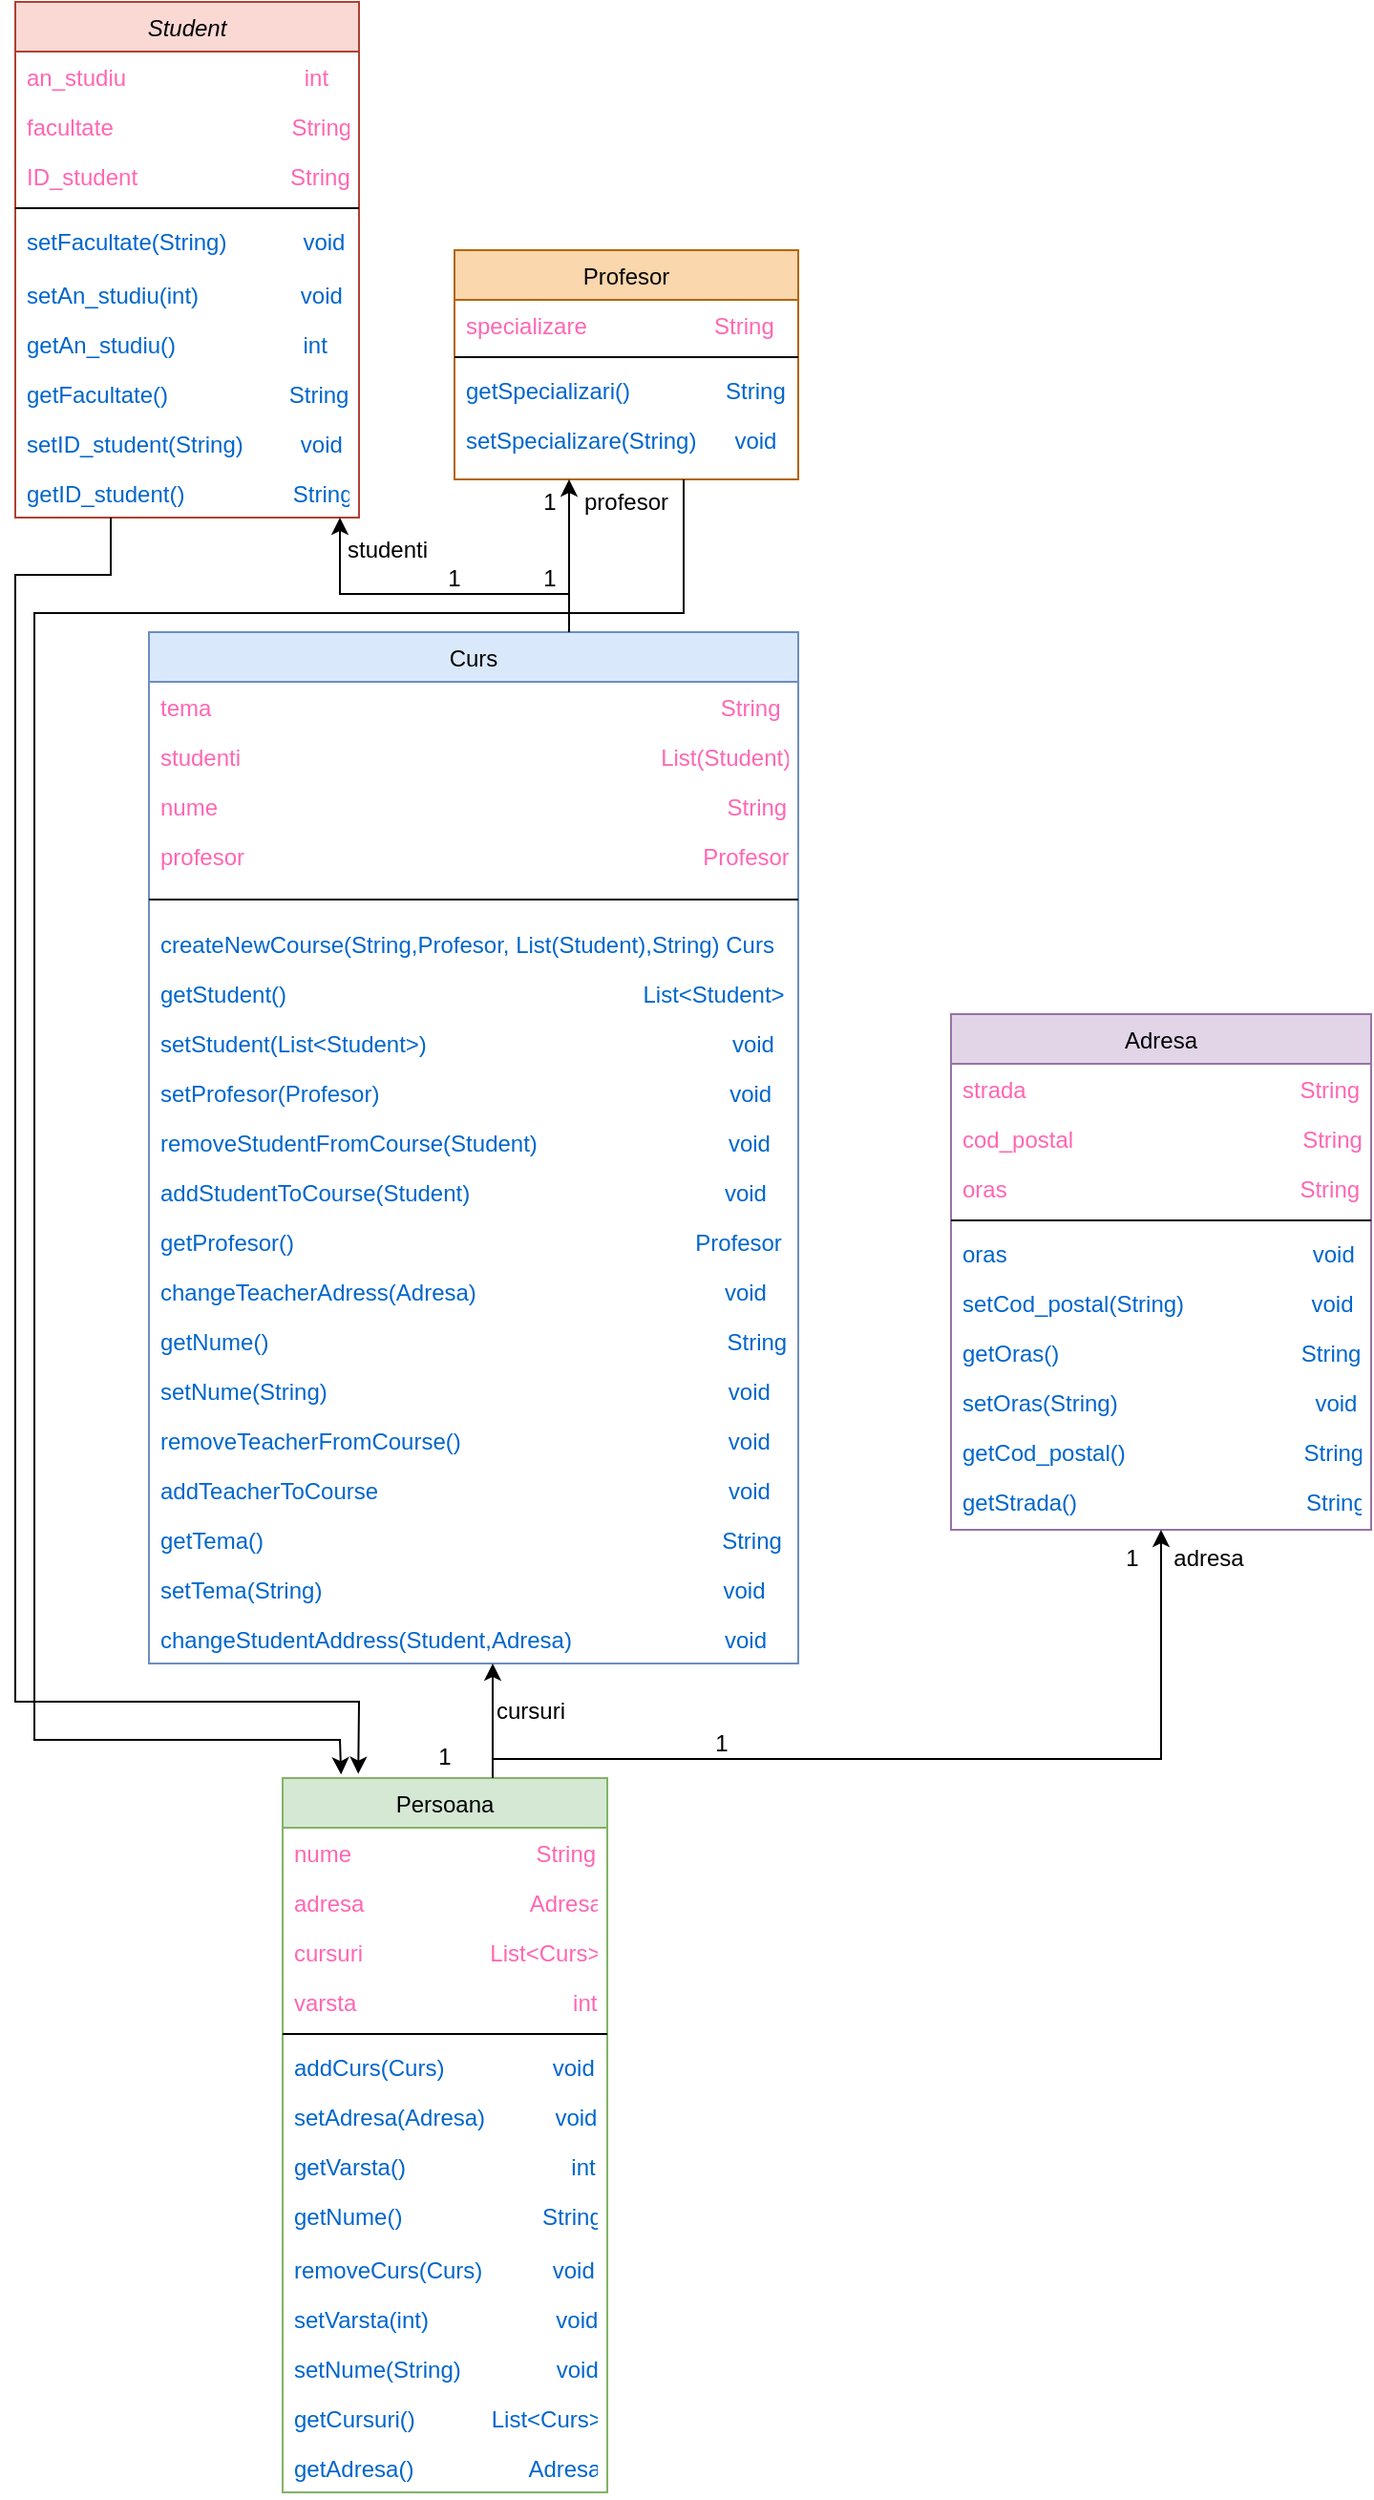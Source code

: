<mxfile version="24.2.0" type="device">
  <diagram id="C5RBs43oDa-KdzZeNtuy" name="Page-1">
    <mxGraphModel dx="1105" dy="687" grid="1" gridSize="10" guides="1" tooltips="1" connect="1" arrows="1" fold="1" page="1" pageScale="1" pageWidth="800" pageHeight="1500" math="1" shadow="0">
      <root>
        <mxCell id="WIyWlLk6GJQsqaUBKTNV-0" />
        <mxCell id="WIyWlLk6GJQsqaUBKTNV-1" parent="WIyWlLk6GJQsqaUBKTNV-0" />
        <mxCell id="zkfFHV4jXpPFQw0GAbJ--0" value="Student" style="swimlane;fontStyle=2;align=center;verticalAlign=top;childLayout=stackLayout;horizontal=1;startSize=26;horizontalStack=0;resizeParent=1;resizeLast=0;collapsible=1;marginBottom=0;rounded=0;shadow=0;strokeWidth=1;labelBackgroundColor=none;fillColor=#fad9d5;strokeColor=#ae4132;" parent="WIyWlLk6GJQsqaUBKTNV-1" vertex="1">
          <mxGeometry x="40" y="150" width="180" height="270" as="geometry">
            <mxRectangle x="230" y="140" width="160" height="26" as="alternateBounds" />
          </mxGeometry>
        </mxCell>
        <mxCell id="zkfFHV4jXpPFQw0GAbJ--1" value="an_studiu                            int" style="text;align=left;verticalAlign=top;spacingLeft=4;spacingRight=4;overflow=hidden;rotatable=0;points=[[0,0.5],[1,0.5]];portConstraint=eastwest;fontColor=#FF66B3;" parent="zkfFHV4jXpPFQw0GAbJ--0" vertex="1">
          <mxGeometry y="26" width="180" height="26" as="geometry" />
        </mxCell>
        <mxCell id="zkfFHV4jXpPFQw0GAbJ--2" value="facultate                            String" style="text;align=left;verticalAlign=top;spacingLeft=4;spacingRight=4;overflow=hidden;rotatable=0;points=[[0,0.5],[1,0.5]];portConstraint=eastwest;rounded=0;shadow=0;html=0;fontColor=#FF66B3;" parent="zkfFHV4jXpPFQw0GAbJ--0" vertex="1">
          <mxGeometry y="52" width="180" height="26" as="geometry" />
        </mxCell>
        <mxCell id="zkfFHV4jXpPFQw0GAbJ--3" value="ID_student                        String" style="text;align=left;verticalAlign=top;spacingLeft=4;spacingRight=4;overflow=hidden;rotatable=0;points=[[0,0.5],[1,0.5]];portConstraint=eastwest;rounded=0;shadow=0;html=0;fontColor=#FF66B3;" parent="zkfFHV4jXpPFQw0GAbJ--0" vertex="1">
          <mxGeometry y="78" width="180" height="26" as="geometry" />
        </mxCell>
        <mxCell id="zkfFHV4jXpPFQw0GAbJ--4" value="" style="line;html=1;strokeWidth=1;align=left;verticalAlign=middle;spacingTop=-1;spacingLeft=3;spacingRight=3;rotatable=0;labelPosition=right;points=[];portConstraint=eastwest;" parent="zkfFHV4jXpPFQw0GAbJ--0" vertex="1">
          <mxGeometry y="104" width="180" height="8" as="geometry" />
        </mxCell>
        <mxCell id="zkfFHV4jXpPFQw0GAbJ--5" value="setFacultate(String)            void" style="text;align=left;verticalAlign=top;spacingLeft=4;spacingRight=4;overflow=hidden;rotatable=0;points=[[0,0.5],[1,0.5]];portConstraint=eastwest;fontColor=#0066CC;" parent="zkfFHV4jXpPFQw0GAbJ--0" vertex="1">
          <mxGeometry y="112" width="180" height="28" as="geometry" />
        </mxCell>
        <mxCell id="-ZwwEvOTVMJ-ZXNq6wpt-0" value="setAn_studiu(int)                void" style="text;align=left;verticalAlign=top;spacingLeft=4;spacingRight=4;overflow=hidden;rotatable=0;points=[[0,0.5],[1,0.5]];portConstraint=eastwest;fontColor=#0066CC;" vertex="1" parent="zkfFHV4jXpPFQw0GAbJ--0">
          <mxGeometry y="140" width="180" height="26" as="geometry" />
        </mxCell>
        <mxCell id="-ZwwEvOTVMJ-ZXNq6wpt-1" value="getAn_studiu()                    int" style="text;align=left;verticalAlign=top;spacingLeft=4;spacingRight=4;overflow=hidden;rotatable=0;points=[[0,0.5],[1,0.5]];portConstraint=eastwest;fontColor=#0066CC;" vertex="1" parent="zkfFHV4jXpPFQw0GAbJ--0">
          <mxGeometry y="166" width="180" height="26" as="geometry" />
        </mxCell>
        <mxCell id="-ZwwEvOTVMJ-ZXNq6wpt-2" value="getFacultate()                   String" style="text;align=left;verticalAlign=top;spacingLeft=4;spacingRight=4;overflow=hidden;rotatable=0;points=[[0,0.5],[1,0.5]];portConstraint=eastwest;fontColor=#0066CC;" vertex="1" parent="zkfFHV4jXpPFQw0GAbJ--0">
          <mxGeometry y="192" width="180" height="26" as="geometry" />
        </mxCell>
        <mxCell id="-ZwwEvOTVMJ-ZXNq6wpt-3" value="setID_student(String)         void" style="text;align=left;verticalAlign=top;spacingLeft=4;spacingRight=4;overflow=hidden;rotatable=0;points=[[0,0.5],[1,0.5]];portConstraint=eastwest;fontColor=#0066CC;" vertex="1" parent="zkfFHV4jXpPFQw0GAbJ--0">
          <mxGeometry y="218" width="180" height="26" as="geometry" />
        </mxCell>
        <mxCell id="-ZwwEvOTVMJ-ZXNq6wpt-4" value="getID_student()                 String" style="text;align=left;verticalAlign=top;spacingLeft=4;spacingRight=4;overflow=hidden;rotatable=0;points=[[0,0.5],[1,0.5]];portConstraint=eastwest;fontColor=#0066CC;" vertex="1" parent="zkfFHV4jXpPFQw0GAbJ--0">
          <mxGeometry y="244" width="180" height="26" as="geometry" />
        </mxCell>
        <mxCell id="zkfFHV4jXpPFQw0GAbJ--6" value="Curs" style="swimlane;fontStyle=0;align=center;verticalAlign=top;childLayout=stackLayout;horizontal=1;startSize=26;horizontalStack=0;resizeParent=1;resizeLast=0;collapsible=1;marginBottom=0;rounded=0;shadow=0;strokeWidth=1;fillColor=#dae8fc;strokeColor=#6c8ebf;" parent="WIyWlLk6GJQsqaUBKTNV-1" vertex="1">
          <mxGeometry x="110" y="480" width="340" height="540" as="geometry">
            <mxRectangle x="130" y="380" width="160" height="26" as="alternateBounds" />
          </mxGeometry>
        </mxCell>
        <mxCell id="zkfFHV4jXpPFQw0GAbJ--7" value="tema                                                                                String" style="text;align=left;verticalAlign=top;spacingLeft=4;spacingRight=4;overflow=hidden;rotatable=0;points=[[0,0.5],[1,0.5]];portConstraint=eastwest;fontColor=#FF66B3;" parent="zkfFHV4jXpPFQw0GAbJ--6" vertex="1">
          <mxGeometry y="26" width="340" height="26" as="geometry" />
        </mxCell>
        <mxCell id="zkfFHV4jXpPFQw0GAbJ--8" value="studenti                                                                  List(Student)" style="text;align=left;verticalAlign=top;spacingLeft=4;spacingRight=4;overflow=hidden;rotatable=0;points=[[0,0.5],[1,0.5]];portConstraint=eastwest;rounded=0;shadow=0;html=0;fontColor=#FF66B3;" parent="zkfFHV4jXpPFQw0GAbJ--6" vertex="1">
          <mxGeometry y="52" width="340" height="26" as="geometry" />
        </mxCell>
        <mxCell id="-ZwwEvOTVMJ-ZXNq6wpt-13" value="nume                                                                                String" style="text;align=left;verticalAlign=top;spacingLeft=4;spacingRight=4;overflow=hidden;rotatable=0;points=[[0,0.5],[1,0.5]];portConstraint=eastwest;rounded=0;shadow=0;html=0;fontColor=#FF66B3;" vertex="1" parent="zkfFHV4jXpPFQw0GAbJ--6">
          <mxGeometry y="78" width="340" height="26" as="geometry" />
        </mxCell>
        <mxCell id="-ZwwEvOTVMJ-ZXNq6wpt-14" value="profesor                                                                        Profesor" style="text;align=left;verticalAlign=top;spacingLeft=4;spacingRight=4;overflow=hidden;rotatable=0;points=[[0,0.5],[1,0.5]];portConstraint=eastwest;rounded=0;shadow=0;html=0;fontColor=#FF66B3;" vertex="1" parent="zkfFHV4jXpPFQw0GAbJ--6">
          <mxGeometry y="104" width="340" height="26" as="geometry" />
        </mxCell>
        <mxCell id="zkfFHV4jXpPFQw0GAbJ--9" value="" style="line;html=1;strokeWidth=1;align=left;verticalAlign=middle;spacingTop=-1;spacingLeft=3;spacingRight=3;rotatable=0;labelPosition=right;points=[];portConstraint=eastwest;" parent="zkfFHV4jXpPFQw0GAbJ--6" vertex="1">
          <mxGeometry y="130" width="340" height="20" as="geometry" />
        </mxCell>
        <mxCell id="-ZwwEvOTVMJ-ZXNq6wpt-15" value="createNewCourse(String,Profesor, List(Student),String) Curs" style="text;align=left;verticalAlign=top;spacingLeft=4;spacingRight=4;overflow=hidden;rotatable=0;points=[[0,0.5],[1,0.5]];portConstraint=eastwest;rounded=0;shadow=0;html=0;fontColor=#0066CC;" vertex="1" parent="zkfFHV4jXpPFQw0GAbJ--6">
          <mxGeometry y="150" width="340" height="26" as="geometry" />
        </mxCell>
        <mxCell id="-ZwwEvOTVMJ-ZXNq6wpt-17" value="getStudent()                                                        List&lt;Student&gt;" style="text;align=left;verticalAlign=top;spacingLeft=4;spacingRight=4;overflow=hidden;rotatable=0;points=[[0,0.5],[1,0.5]];portConstraint=eastwest;rounded=0;shadow=0;html=0;fontColor=#0066CC;" vertex="1" parent="zkfFHV4jXpPFQw0GAbJ--6">
          <mxGeometry y="176" width="340" height="26" as="geometry" />
        </mxCell>
        <mxCell id="-ZwwEvOTVMJ-ZXNq6wpt-18" value="setStudent(List&lt;Student&gt;)                                                void" style="text;align=left;verticalAlign=top;spacingLeft=4;spacingRight=4;overflow=hidden;rotatable=0;points=[[0,0.5],[1,0.5]];portConstraint=eastwest;rounded=0;shadow=0;html=0;fontColor=#0066CC;" vertex="1" parent="zkfFHV4jXpPFQw0GAbJ--6">
          <mxGeometry y="202" width="340" height="26" as="geometry" />
        </mxCell>
        <mxCell id="-ZwwEvOTVMJ-ZXNq6wpt-19" value="setProfesor(Profesor)                                                       void" style="text;align=left;verticalAlign=top;spacingLeft=4;spacingRight=4;overflow=hidden;rotatable=0;points=[[0,0.5],[1,0.5]];portConstraint=eastwest;rounded=0;shadow=0;html=0;fontColor=#0066CC;" vertex="1" parent="zkfFHV4jXpPFQw0GAbJ--6">
          <mxGeometry y="228" width="340" height="26" as="geometry" />
        </mxCell>
        <mxCell id="-ZwwEvOTVMJ-ZXNq6wpt-20" value="removeStudentFromCourse(Student)                              void" style="text;align=left;verticalAlign=top;spacingLeft=4;spacingRight=4;overflow=hidden;rotatable=0;points=[[0,0.5],[1,0.5]];portConstraint=eastwest;rounded=0;shadow=0;html=0;fontColor=#0066CC;" vertex="1" parent="zkfFHV4jXpPFQw0GAbJ--6">
          <mxGeometry y="254" width="340" height="26" as="geometry" />
        </mxCell>
        <mxCell id="-ZwwEvOTVMJ-ZXNq6wpt-21" value="addStudentToCourse(Student)                                        void" style="text;align=left;verticalAlign=top;spacingLeft=4;spacingRight=4;overflow=hidden;rotatable=0;points=[[0,0.5],[1,0.5]];portConstraint=eastwest;rounded=0;shadow=0;html=0;fontColor=#0066CC;" vertex="1" parent="zkfFHV4jXpPFQw0GAbJ--6">
          <mxGeometry y="280" width="340" height="26" as="geometry" />
        </mxCell>
        <mxCell id="-ZwwEvOTVMJ-ZXNq6wpt-22" value="getProfesor()                                                               Profesor" style="text;align=left;verticalAlign=top;spacingLeft=4;spacingRight=4;overflow=hidden;rotatable=0;points=[[0,0.5],[1,0.5]];portConstraint=eastwest;rounded=0;shadow=0;html=0;fontColor=#0066CC;" vertex="1" parent="zkfFHV4jXpPFQw0GAbJ--6">
          <mxGeometry y="306" width="340" height="26" as="geometry" />
        </mxCell>
        <mxCell id="-ZwwEvOTVMJ-ZXNq6wpt-23" value="changeTeacherAdress(Adresa)                                       void" style="text;align=left;verticalAlign=top;spacingLeft=4;spacingRight=4;overflow=hidden;rotatable=0;points=[[0,0.5],[1,0.5]];portConstraint=eastwest;rounded=0;shadow=0;html=0;fontColor=#0066CC;" vertex="1" parent="zkfFHV4jXpPFQw0GAbJ--6">
          <mxGeometry y="332" width="340" height="26" as="geometry" />
        </mxCell>
        <mxCell id="-ZwwEvOTVMJ-ZXNq6wpt-24" value="getNume()                                                                        String" style="text;align=left;verticalAlign=top;spacingLeft=4;spacingRight=4;overflow=hidden;rotatable=0;points=[[0,0.5],[1,0.5]];portConstraint=eastwest;rounded=0;shadow=0;html=0;fontColor=#0066CC;" vertex="1" parent="zkfFHV4jXpPFQw0GAbJ--6">
          <mxGeometry y="358" width="340" height="26" as="geometry" />
        </mxCell>
        <mxCell id="-ZwwEvOTVMJ-ZXNq6wpt-25" value="setNume(String)                                                               void" style="text;align=left;verticalAlign=top;spacingLeft=4;spacingRight=4;overflow=hidden;rotatable=0;points=[[0,0.5],[1,0.5]];portConstraint=eastwest;rounded=0;shadow=0;html=0;fontColor=#0066CC;" vertex="1" parent="zkfFHV4jXpPFQw0GAbJ--6">
          <mxGeometry y="384" width="340" height="26" as="geometry" />
        </mxCell>
        <mxCell id="-ZwwEvOTVMJ-ZXNq6wpt-26" value="removeTeacherFromCourse()                                          void" style="text;align=left;verticalAlign=top;spacingLeft=4;spacingRight=4;overflow=hidden;rotatable=0;points=[[0,0.5],[1,0.5]];portConstraint=eastwest;rounded=0;shadow=0;html=0;fontColor=#0066CC;" vertex="1" parent="zkfFHV4jXpPFQw0GAbJ--6">
          <mxGeometry y="410" width="340" height="26" as="geometry" />
        </mxCell>
        <mxCell id="-ZwwEvOTVMJ-ZXNq6wpt-27" value="addTeacherToCourse                                                       void" style="text;align=left;verticalAlign=top;spacingLeft=4;spacingRight=4;overflow=hidden;rotatable=0;points=[[0,0.5],[1,0.5]];portConstraint=eastwest;rounded=0;shadow=0;html=0;fontColor=#0066CC;" vertex="1" parent="zkfFHV4jXpPFQw0GAbJ--6">
          <mxGeometry y="436" width="340" height="26" as="geometry" />
        </mxCell>
        <mxCell id="-ZwwEvOTVMJ-ZXNq6wpt-28" value="getTema()                                                                        String" style="text;align=left;verticalAlign=top;spacingLeft=4;spacingRight=4;overflow=hidden;rotatable=0;points=[[0,0.5],[1,0.5]];portConstraint=eastwest;rounded=0;shadow=0;html=0;fontColor=#0066CC;" vertex="1" parent="zkfFHV4jXpPFQw0GAbJ--6">
          <mxGeometry y="462" width="340" height="26" as="geometry" />
        </mxCell>
        <mxCell id="-ZwwEvOTVMJ-ZXNq6wpt-29" value="setTema(String)                                                               void" style="text;align=left;verticalAlign=top;spacingLeft=4;spacingRight=4;overflow=hidden;rotatable=0;points=[[0,0.5],[1,0.5]];portConstraint=eastwest;rounded=0;shadow=0;html=0;fontColor=#0066CC;" vertex="1" parent="zkfFHV4jXpPFQw0GAbJ--6">
          <mxGeometry y="488" width="340" height="26" as="geometry" />
        </mxCell>
        <mxCell id="-ZwwEvOTVMJ-ZXNq6wpt-30" value="changeStudentAddress(Student,Adresa)                        void" style="text;align=left;verticalAlign=top;spacingLeft=4;spacingRight=4;overflow=hidden;rotatable=0;points=[[0,0.5],[1,0.5]];portConstraint=eastwest;rounded=0;shadow=0;html=0;fontColor=#0066CC;" vertex="1" parent="zkfFHV4jXpPFQw0GAbJ--6">
          <mxGeometry y="514" width="340" height="26" as="geometry" />
        </mxCell>
        <mxCell id="zkfFHV4jXpPFQw0GAbJ--13" value="Adresa" style="swimlane;fontStyle=0;align=center;verticalAlign=top;childLayout=stackLayout;horizontal=1;startSize=26;horizontalStack=0;resizeParent=1;resizeLast=0;collapsible=1;marginBottom=0;rounded=0;shadow=0;strokeWidth=1;fillColor=#e1d5e7;strokeColor=#9673a6;" parent="WIyWlLk6GJQsqaUBKTNV-1" vertex="1">
          <mxGeometry x="530" y="680" width="220" height="270" as="geometry">
            <mxRectangle x="340" y="380" width="170" height="26" as="alternateBounds" />
          </mxGeometry>
        </mxCell>
        <mxCell id="zkfFHV4jXpPFQw0GAbJ--14" value="strada                                           String&#xa;                                &#xa;" style="text;align=left;verticalAlign=top;spacingLeft=4;spacingRight=4;overflow=hidden;rotatable=0;points=[[0,0.5],[1,0.5]];portConstraint=eastwest;fontColor=#FF66B3;" parent="zkfFHV4jXpPFQw0GAbJ--13" vertex="1">
          <mxGeometry y="26" width="220" height="26" as="geometry" />
        </mxCell>
        <mxCell id="-ZwwEvOTVMJ-ZXNq6wpt-32" value="cod_postal                                    String" style="text;align=left;verticalAlign=top;spacingLeft=4;spacingRight=4;overflow=hidden;rotatable=0;points=[[0,0.5],[1,0.5]];portConstraint=eastwest;fontColor=#FF66B3;" vertex="1" parent="zkfFHV4jXpPFQw0GAbJ--13">
          <mxGeometry y="52" width="220" height="26" as="geometry" />
        </mxCell>
        <mxCell id="-ZwwEvOTVMJ-ZXNq6wpt-33" value="oras                                              String" style="text;align=left;verticalAlign=top;spacingLeft=4;spacingRight=4;overflow=hidden;rotatable=0;points=[[0,0.5],[1,0.5]];portConstraint=eastwest;fontColor=#FF66B3;" vertex="1" parent="zkfFHV4jXpPFQw0GAbJ--13">
          <mxGeometry y="78" width="220" height="26" as="geometry" />
        </mxCell>
        <mxCell id="zkfFHV4jXpPFQw0GAbJ--15" value="" style="line;html=1;strokeWidth=1;align=left;verticalAlign=middle;spacingTop=-1;spacingLeft=3;spacingRight=3;rotatable=0;labelPosition=right;points=[];portConstraint=eastwest;" parent="zkfFHV4jXpPFQw0GAbJ--13" vertex="1">
          <mxGeometry y="104" width="220" height="8" as="geometry" />
        </mxCell>
        <mxCell id="-ZwwEvOTVMJ-ZXNq6wpt-34" value="oras                                                void" style="text;align=left;verticalAlign=top;spacingLeft=4;spacingRight=4;overflow=hidden;rotatable=0;points=[[0,0.5],[1,0.5]];portConstraint=eastwest;fontColor=#0066CC;" vertex="1" parent="zkfFHV4jXpPFQw0GAbJ--13">
          <mxGeometry y="112" width="220" height="26" as="geometry" />
        </mxCell>
        <mxCell id="-ZwwEvOTVMJ-ZXNq6wpt-35" value="setCod_postal(String)                    void" style="text;align=left;verticalAlign=top;spacingLeft=4;spacingRight=4;overflow=hidden;rotatable=0;points=[[0,0.5],[1,0.5]];portConstraint=eastwest;fontColor=#0066CC;" vertex="1" parent="zkfFHV4jXpPFQw0GAbJ--13">
          <mxGeometry y="138" width="220" height="26" as="geometry" />
        </mxCell>
        <mxCell id="-ZwwEvOTVMJ-ZXNq6wpt-36" value="getOras()                                      String" style="text;align=left;verticalAlign=top;spacingLeft=4;spacingRight=4;overflow=hidden;rotatable=0;points=[[0,0.5],[1,0.5]];portConstraint=eastwest;fontColor=#0066CC;" vertex="1" parent="zkfFHV4jXpPFQw0GAbJ--13">
          <mxGeometry y="164" width="220" height="26" as="geometry" />
        </mxCell>
        <mxCell id="-ZwwEvOTVMJ-ZXNq6wpt-37" value="setOras(String)                               void" style="text;align=left;verticalAlign=top;spacingLeft=4;spacingRight=4;overflow=hidden;rotatable=0;points=[[0,0.5],[1,0.5]];portConstraint=eastwest;fontColor=#0066CC;" vertex="1" parent="zkfFHV4jXpPFQw0GAbJ--13">
          <mxGeometry y="190" width="220" height="26" as="geometry" />
        </mxCell>
        <mxCell id="-ZwwEvOTVMJ-ZXNq6wpt-38" value="getCod_postal()                            String" style="text;align=left;verticalAlign=top;spacingLeft=4;spacingRight=4;overflow=hidden;rotatable=0;points=[[0,0.5],[1,0.5]];portConstraint=eastwest;fontColor=#0066CC;" vertex="1" parent="zkfFHV4jXpPFQw0GAbJ--13">
          <mxGeometry y="216" width="220" height="26" as="geometry" />
        </mxCell>
        <mxCell id="-ZwwEvOTVMJ-ZXNq6wpt-39" value="getStrada()                                    String" style="text;align=left;verticalAlign=top;spacingLeft=4;spacingRight=4;overflow=hidden;rotatable=0;points=[[0,0.5],[1,0.5]];portConstraint=eastwest;fontColor=#0066CC;" vertex="1" parent="zkfFHV4jXpPFQw0GAbJ--13">
          <mxGeometry y="242" width="220" height="26" as="geometry" />
        </mxCell>
        <mxCell id="zkfFHV4jXpPFQw0GAbJ--17" value="Profesor" style="swimlane;fontStyle=0;align=center;verticalAlign=top;childLayout=stackLayout;horizontal=1;startSize=26;horizontalStack=0;resizeParent=1;resizeLast=0;collapsible=1;marginBottom=0;rounded=0;shadow=0;strokeWidth=1;fillColor=#fad7ac;strokeColor=#b46504;" parent="WIyWlLk6GJQsqaUBKTNV-1" vertex="1">
          <mxGeometry x="270" y="280" width="180" height="120" as="geometry">
            <mxRectangle x="550" y="140" width="160" height="26" as="alternateBounds" />
          </mxGeometry>
        </mxCell>
        <mxCell id="zkfFHV4jXpPFQw0GAbJ--18" value="specializare                    String" style="text;align=left;verticalAlign=top;spacingLeft=4;spacingRight=4;overflow=hidden;rotatable=0;points=[[0,0.5],[1,0.5]];portConstraint=eastwest;fontColor=#FF66B3;" parent="zkfFHV4jXpPFQw0GAbJ--17" vertex="1">
          <mxGeometry y="26" width="180" height="26" as="geometry" />
        </mxCell>
        <mxCell id="zkfFHV4jXpPFQw0GAbJ--23" value="" style="line;html=1;strokeWidth=1;align=left;verticalAlign=middle;spacingTop=-1;spacingLeft=3;spacingRight=3;rotatable=0;labelPosition=right;points=[];portConstraint=eastwest;" parent="zkfFHV4jXpPFQw0GAbJ--17" vertex="1">
          <mxGeometry y="52" width="180" height="8" as="geometry" />
        </mxCell>
        <mxCell id="zkfFHV4jXpPFQw0GAbJ--24" value="getSpecializari()               String" style="text;align=left;verticalAlign=top;spacingLeft=4;spacingRight=4;overflow=hidden;rotatable=0;points=[[0,0.5],[1,0.5]];portConstraint=eastwest;fontColor=#0066CC;" parent="zkfFHV4jXpPFQw0GAbJ--17" vertex="1">
          <mxGeometry y="60" width="180" height="26" as="geometry" />
        </mxCell>
        <mxCell id="zkfFHV4jXpPFQw0GAbJ--25" value="setSpecializare(String)      void" style="text;align=left;verticalAlign=top;spacingLeft=4;spacingRight=4;overflow=hidden;rotatable=0;points=[[0,0.5],[1,0.5]];portConstraint=eastwest;fontColor=#0066CC;" parent="zkfFHV4jXpPFQw0GAbJ--17" vertex="1">
          <mxGeometry y="86" width="180" height="26" as="geometry" />
        </mxCell>
        <mxCell id="-ZwwEvOTVMJ-ZXNq6wpt-40" value="Persoana" style="swimlane;fontStyle=0;align=center;verticalAlign=top;childLayout=stackLayout;horizontal=1;startSize=26;horizontalStack=0;resizeParent=1;resizeLast=0;collapsible=1;marginBottom=0;rounded=0;shadow=0;strokeWidth=1;fillColor=#d5e8d4;strokeColor=#82b366;" vertex="1" parent="WIyWlLk6GJQsqaUBKTNV-1">
          <mxGeometry x="180" y="1080" width="170" height="374" as="geometry">
            <mxRectangle x="550" y="140" width="160" height="26" as="alternateBounds" />
          </mxGeometry>
        </mxCell>
        <mxCell id="-ZwwEvOTVMJ-ZXNq6wpt-41" value="nume                             String" style="text;align=left;verticalAlign=top;spacingLeft=4;spacingRight=4;overflow=hidden;rotatable=0;points=[[0,0.5],[1,0.5]];portConstraint=eastwest;fontColor=#FF66B3;" vertex="1" parent="-ZwwEvOTVMJ-ZXNq6wpt-40">
          <mxGeometry y="26" width="170" height="26" as="geometry" />
        </mxCell>
        <mxCell id="-ZwwEvOTVMJ-ZXNq6wpt-43" value="adresa                          Adresa" style="text;align=left;verticalAlign=top;spacingLeft=4;spacingRight=4;overflow=hidden;rotatable=0;points=[[0,0.5],[1,0.5]];portConstraint=eastwest;fontColor=#FF66B3;" vertex="1" parent="-ZwwEvOTVMJ-ZXNq6wpt-40">
          <mxGeometry y="52" width="170" height="26" as="geometry" />
        </mxCell>
        <mxCell id="-ZwwEvOTVMJ-ZXNq6wpt-44" value="cursuri                    List&lt;Curs&gt;" style="text;align=left;verticalAlign=top;spacingLeft=4;spacingRight=4;overflow=hidden;rotatable=0;points=[[0,0.5],[1,0.5]];portConstraint=eastwest;fontColor=#FF66B3;" vertex="1" parent="-ZwwEvOTVMJ-ZXNq6wpt-40">
          <mxGeometry y="78" width="170" height="26" as="geometry" />
        </mxCell>
        <mxCell id="-ZwwEvOTVMJ-ZXNq6wpt-45" value="varsta                                  int" style="text;align=left;verticalAlign=top;spacingLeft=4;spacingRight=4;overflow=hidden;rotatable=0;points=[[0,0.5],[1,0.5]];portConstraint=eastwest;fontColor=#FF66B3;" vertex="1" parent="-ZwwEvOTVMJ-ZXNq6wpt-40">
          <mxGeometry y="104" width="170" height="26" as="geometry" />
        </mxCell>
        <mxCell id="-ZwwEvOTVMJ-ZXNq6wpt-42" value="" style="line;html=1;strokeWidth=1;align=left;verticalAlign=middle;spacingTop=-1;spacingLeft=3;spacingRight=3;rotatable=0;labelPosition=right;points=[];portConstraint=eastwest;" vertex="1" parent="-ZwwEvOTVMJ-ZXNq6wpt-40">
          <mxGeometry y="130" width="170" height="8" as="geometry" />
        </mxCell>
        <mxCell id="-ZwwEvOTVMJ-ZXNq6wpt-46" value="addCurs(Curs)                 void" style="text;align=left;verticalAlign=top;spacingLeft=4;spacingRight=4;overflow=hidden;rotatable=0;points=[[0,0.5],[1,0.5]];portConstraint=eastwest;fontColor=#0066CC;" vertex="1" parent="-ZwwEvOTVMJ-ZXNq6wpt-40">
          <mxGeometry y="138" width="170" height="26" as="geometry" />
        </mxCell>
        <mxCell id="-ZwwEvOTVMJ-ZXNq6wpt-47" value="setAdresa(Adresa)           void" style="text;align=left;verticalAlign=top;spacingLeft=4;spacingRight=4;overflow=hidden;rotatable=0;points=[[0,0.5],[1,0.5]];portConstraint=eastwest;fontColor=#0066CC;" vertex="1" parent="-ZwwEvOTVMJ-ZXNq6wpt-40">
          <mxGeometry y="164" width="170" height="26" as="geometry" />
        </mxCell>
        <mxCell id="-ZwwEvOTVMJ-ZXNq6wpt-48" value="getVarsta()                          int" style="text;align=left;verticalAlign=top;spacingLeft=4;spacingRight=4;overflow=hidden;rotatable=0;points=[[0,0.5],[1,0.5]];portConstraint=eastwest;fontColor=#0066CC;" vertex="1" parent="-ZwwEvOTVMJ-ZXNq6wpt-40">
          <mxGeometry y="190" width="170" height="26" as="geometry" />
        </mxCell>
        <mxCell id="-ZwwEvOTVMJ-ZXNq6wpt-49" value="getNume()                      String" style="text;align=left;verticalAlign=top;spacingLeft=4;spacingRight=4;overflow=hidden;rotatable=0;points=[[0,0.5],[1,0.5]];portConstraint=eastwest;fontColor=#0066CC;" vertex="1" parent="-ZwwEvOTVMJ-ZXNq6wpt-40">
          <mxGeometry y="216" width="170" height="28" as="geometry" />
        </mxCell>
        <mxCell id="-ZwwEvOTVMJ-ZXNq6wpt-51" value="removeCurs(Curs)           void" style="text;align=left;verticalAlign=top;spacingLeft=4;spacingRight=4;overflow=hidden;rotatable=0;points=[[0,0.5],[1,0.5]];portConstraint=eastwest;fontColor=#0066CC;" vertex="1" parent="-ZwwEvOTVMJ-ZXNq6wpt-40">
          <mxGeometry y="244" width="170" height="26" as="geometry" />
        </mxCell>
        <mxCell id="-ZwwEvOTVMJ-ZXNq6wpt-53" value="setVarsta(int)                    void" style="text;align=left;verticalAlign=top;spacingLeft=4;spacingRight=4;overflow=hidden;rotatable=0;points=[[0,0.5],[1,0.5]];portConstraint=eastwest;fontColor=#0066CC;" vertex="1" parent="-ZwwEvOTVMJ-ZXNq6wpt-40">
          <mxGeometry y="270" width="170" height="26" as="geometry" />
        </mxCell>
        <mxCell id="-ZwwEvOTVMJ-ZXNq6wpt-54" value="setNume(String)               void" style="text;align=left;verticalAlign=top;spacingLeft=4;spacingRight=4;overflow=hidden;rotatable=0;points=[[0,0.5],[1,0.5]];portConstraint=eastwest;fontColor=#0066CC;" vertex="1" parent="-ZwwEvOTVMJ-ZXNq6wpt-40">
          <mxGeometry y="296" width="170" height="26" as="geometry" />
        </mxCell>
        <mxCell id="-ZwwEvOTVMJ-ZXNq6wpt-55" value="getCursuri()            List&lt;Curs&gt;" style="text;align=left;verticalAlign=top;spacingLeft=4;spacingRight=4;overflow=hidden;rotatable=0;points=[[0,0.5],[1,0.5]];portConstraint=eastwest;fontColor=#0066CC;" vertex="1" parent="-ZwwEvOTVMJ-ZXNq6wpt-40">
          <mxGeometry y="322" width="170" height="26" as="geometry" />
        </mxCell>
        <mxCell id="-ZwwEvOTVMJ-ZXNq6wpt-56" value="getAdresa()                  Adresa" style="text;align=left;verticalAlign=top;spacingLeft=4;spacingRight=4;overflow=hidden;rotatable=0;points=[[0,0.5],[1,0.5]];portConstraint=eastwest;fontColor=#0066CC;" vertex="1" parent="-ZwwEvOTVMJ-ZXNq6wpt-40">
          <mxGeometry y="348" width="170" height="26" as="geometry" />
        </mxCell>
        <mxCell id="-ZwwEvOTVMJ-ZXNq6wpt-57" value="" style="endArrow=classic;html=1;rounded=0;" edge="1" parent="WIyWlLk6GJQsqaUBKTNV-1">
          <mxGeometry width="50" height="50" relative="1" as="geometry">
            <mxPoint x="290" y="1080" as="sourcePoint" />
            <mxPoint x="290" y="1020" as="targetPoint" />
          </mxGeometry>
        </mxCell>
        <mxCell id="-ZwwEvOTVMJ-ZXNq6wpt-61" value="" style="endArrow=classic;html=1;rounded=0;entryX=0.5;entryY=1;entryDx=0;entryDy=0;" edge="1" parent="WIyWlLk6GJQsqaUBKTNV-1" target="zkfFHV4jXpPFQw0GAbJ--13">
          <mxGeometry width="50" height="50" relative="1" as="geometry">
            <mxPoint x="290" y="1070" as="sourcePoint" />
            <mxPoint x="520" y="960" as="targetPoint" />
            <Array as="points">
              <mxPoint x="640" y="1070" />
            </Array>
          </mxGeometry>
        </mxCell>
        <mxCell id="-ZwwEvOTVMJ-ZXNq6wpt-62" value="cursuri" style="text;html=1;align=center;verticalAlign=middle;whiteSpace=wrap;rounded=0;" vertex="1" parent="WIyWlLk6GJQsqaUBKTNV-1">
          <mxGeometry x="280" y="1030" width="60" height="30" as="geometry" />
        </mxCell>
        <mxCell id="-ZwwEvOTVMJ-ZXNq6wpt-63" value="adresa" style="text;html=1;align=center;verticalAlign=middle;whiteSpace=wrap;rounded=0;" vertex="1" parent="WIyWlLk6GJQsqaUBKTNV-1">
          <mxGeometry x="635" y="950" width="60" height="30" as="geometry" />
        </mxCell>
        <mxCell id="-ZwwEvOTVMJ-ZXNq6wpt-64" value="1" style="text;html=1;align=center;verticalAlign=middle;whiteSpace=wrap;rounded=0;" vertex="1" parent="WIyWlLk6GJQsqaUBKTNV-1">
          <mxGeometry x="400" y="1050" width="20" height="23" as="geometry" />
        </mxCell>
        <mxCell id="-ZwwEvOTVMJ-ZXNq6wpt-66" value="1" style="text;html=1;align=center;verticalAlign=middle;whiteSpace=wrap;rounded=0;" vertex="1" parent="WIyWlLk6GJQsqaUBKTNV-1">
          <mxGeometry x="255" y="1057" width="20" height="23" as="geometry" />
        </mxCell>
        <mxCell id="-ZwwEvOTVMJ-ZXNq6wpt-67" value="" style="endArrow=classic;html=1;rounded=0;" edge="1" parent="WIyWlLk6GJQsqaUBKTNV-1">
          <mxGeometry width="50" height="50" relative="1" as="geometry">
            <mxPoint x="330" y="480" as="sourcePoint" />
            <mxPoint x="330" y="400" as="targetPoint" />
          </mxGeometry>
        </mxCell>
        <mxCell id="-ZwwEvOTVMJ-ZXNq6wpt-72" value="" style="endArrow=classic;html=1;rounded=0;entryX=0.18;entryY=-0.005;entryDx=0;entryDy=0;entryPerimeter=0;" edge="1" parent="WIyWlLk6GJQsqaUBKTNV-1" target="-ZwwEvOTVMJ-ZXNq6wpt-40">
          <mxGeometry width="50" height="50" relative="1" as="geometry">
            <mxPoint x="390" y="400" as="sourcePoint" />
            <mxPoint x="240" y="1060" as="targetPoint" />
            <Array as="points">
              <mxPoint x="390" y="470" />
              <mxPoint x="50" y="470" />
              <mxPoint x="50" y="1060" />
              <mxPoint x="210" y="1060" />
            </Array>
          </mxGeometry>
        </mxCell>
        <mxCell id="-ZwwEvOTVMJ-ZXNq6wpt-74" value="" style="endArrow=classic;html=1;rounded=0;entryX=0.233;entryY=-0.006;entryDx=0;entryDy=0;entryPerimeter=0;" edge="1" parent="WIyWlLk6GJQsqaUBKTNV-1" target="-ZwwEvOTVMJ-ZXNq6wpt-40">
          <mxGeometry width="50" height="50" relative="1" as="geometry">
            <mxPoint x="90" y="420" as="sourcePoint" />
            <mxPoint x="230" y="1040" as="targetPoint" />
            <Array as="points">
              <mxPoint x="90" y="450" />
              <mxPoint x="40" y="450" />
              <mxPoint x="40" y="1040" />
              <mxPoint x="220" y="1040" />
            </Array>
          </mxGeometry>
        </mxCell>
        <mxCell id="-ZwwEvOTVMJ-ZXNq6wpt-79" value="" style="endArrow=classic;html=1;rounded=0;" edge="1" parent="WIyWlLk6GJQsqaUBKTNV-1">
          <mxGeometry width="50" height="50" relative="1" as="geometry">
            <mxPoint x="330" y="460" as="sourcePoint" />
            <mxPoint x="210" y="420" as="targetPoint" />
            <Array as="points">
              <mxPoint x="210" y="460" />
            </Array>
          </mxGeometry>
        </mxCell>
        <mxCell id="-ZwwEvOTVMJ-ZXNq6wpt-80" value="1" style="text;html=1;align=center;verticalAlign=middle;whiteSpace=wrap;rounded=0;" vertex="1" parent="WIyWlLk6GJQsqaUBKTNV-1">
          <mxGeometry x="260" y="440" width="20" height="23" as="geometry" />
        </mxCell>
        <mxCell id="-ZwwEvOTVMJ-ZXNq6wpt-82" value="1" style="text;html=1;align=center;verticalAlign=middle;whiteSpace=wrap;rounded=0;" vertex="1" parent="WIyWlLk6GJQsqaUBKTNV-1">
          <mxGeometry x="310" y="440" width="20" height="23" as="geometry" />
        </mxCell>
        <mxCell id="-ZwwEvOTVMJ-ZXNq6wpt-83" value="1" style="text;html=1;align=center;verticalAlign=middle;whiteSpace=wrap;rounded=0;" vertex="1" parent="WIyWlLk6GJQsqaUBKTNV-1">
          <mxGeometry x="310" y="400" width="20" height="23" as="geometry" />
        </mxCell>
        <mxCell id="-ZwwEvOTVMJ-ZXNq6wpt-84" value="profesor" style="text;html=1;align=center;verticalAlign=middle;whiteSpace=wrap;rounded=0;" vertex="1" parent="WIyWlLk6GJQsqaUBKTNV-1">
          <mxGeometry x="350" y="405" width="20" height="13" as="geometry" />
        </mxCell>
        <mxCell id="-ZwwEvOTVMJ-ZXNq6wpt-87" value="studenti" style="text;html=1;align=center;verticalAlign=middle;whiteSpace=wrap;rounded=0;" vertex="1" parent="WIyWlLk6GJQsqaUBKTNV-1">
          <mxGeometry x="220" y="430" width="30" height="13" as="geometry" />
        </mxCell>
        <mxCell id="-ZwwEvOTVMJ-ZXNq6wpt-89" value="1" style="text;html=1;align=center;verticalAlign=middle;whiteSpace=wrap;rounded=0;" vertex="1" parent="WIyWlLk6GJQsqaUBKTNV-1">
          <mxGeometry x="615" y="953.5" width="20" height="23" as="geometry" />
        </mxCell>
      </root>
    </mxGraphModel>
  </diagram>
</mxfile>
